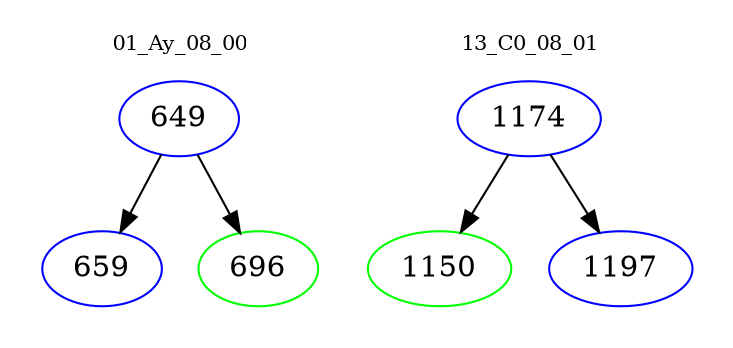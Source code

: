 digraph{
subgraph cluster_0 {
color = white
label = "01_Ay_08_00";
fontsize=10;
T0_649 [label="649", color="blue"]
T0_649 -> T0_659 [color="black"]
T0_659 [label="659", color="blue"]
T0_649 -> T0_696 [color="black"]
T0_696 [label="696", color="green"]
}
subgraph cluster_1 {
color = white
label = "13_C0_08_01";
fontsize=10;
T1_1174 [label="1174", color="blue"]
T1_1174 -> T1_1150 [color="black"]
T1_1150 [label="1150", color="green"]
T1_1174 -> T1_1197 [color="black"]
T1_1197 [label="1197", color="blue"]
}
}
